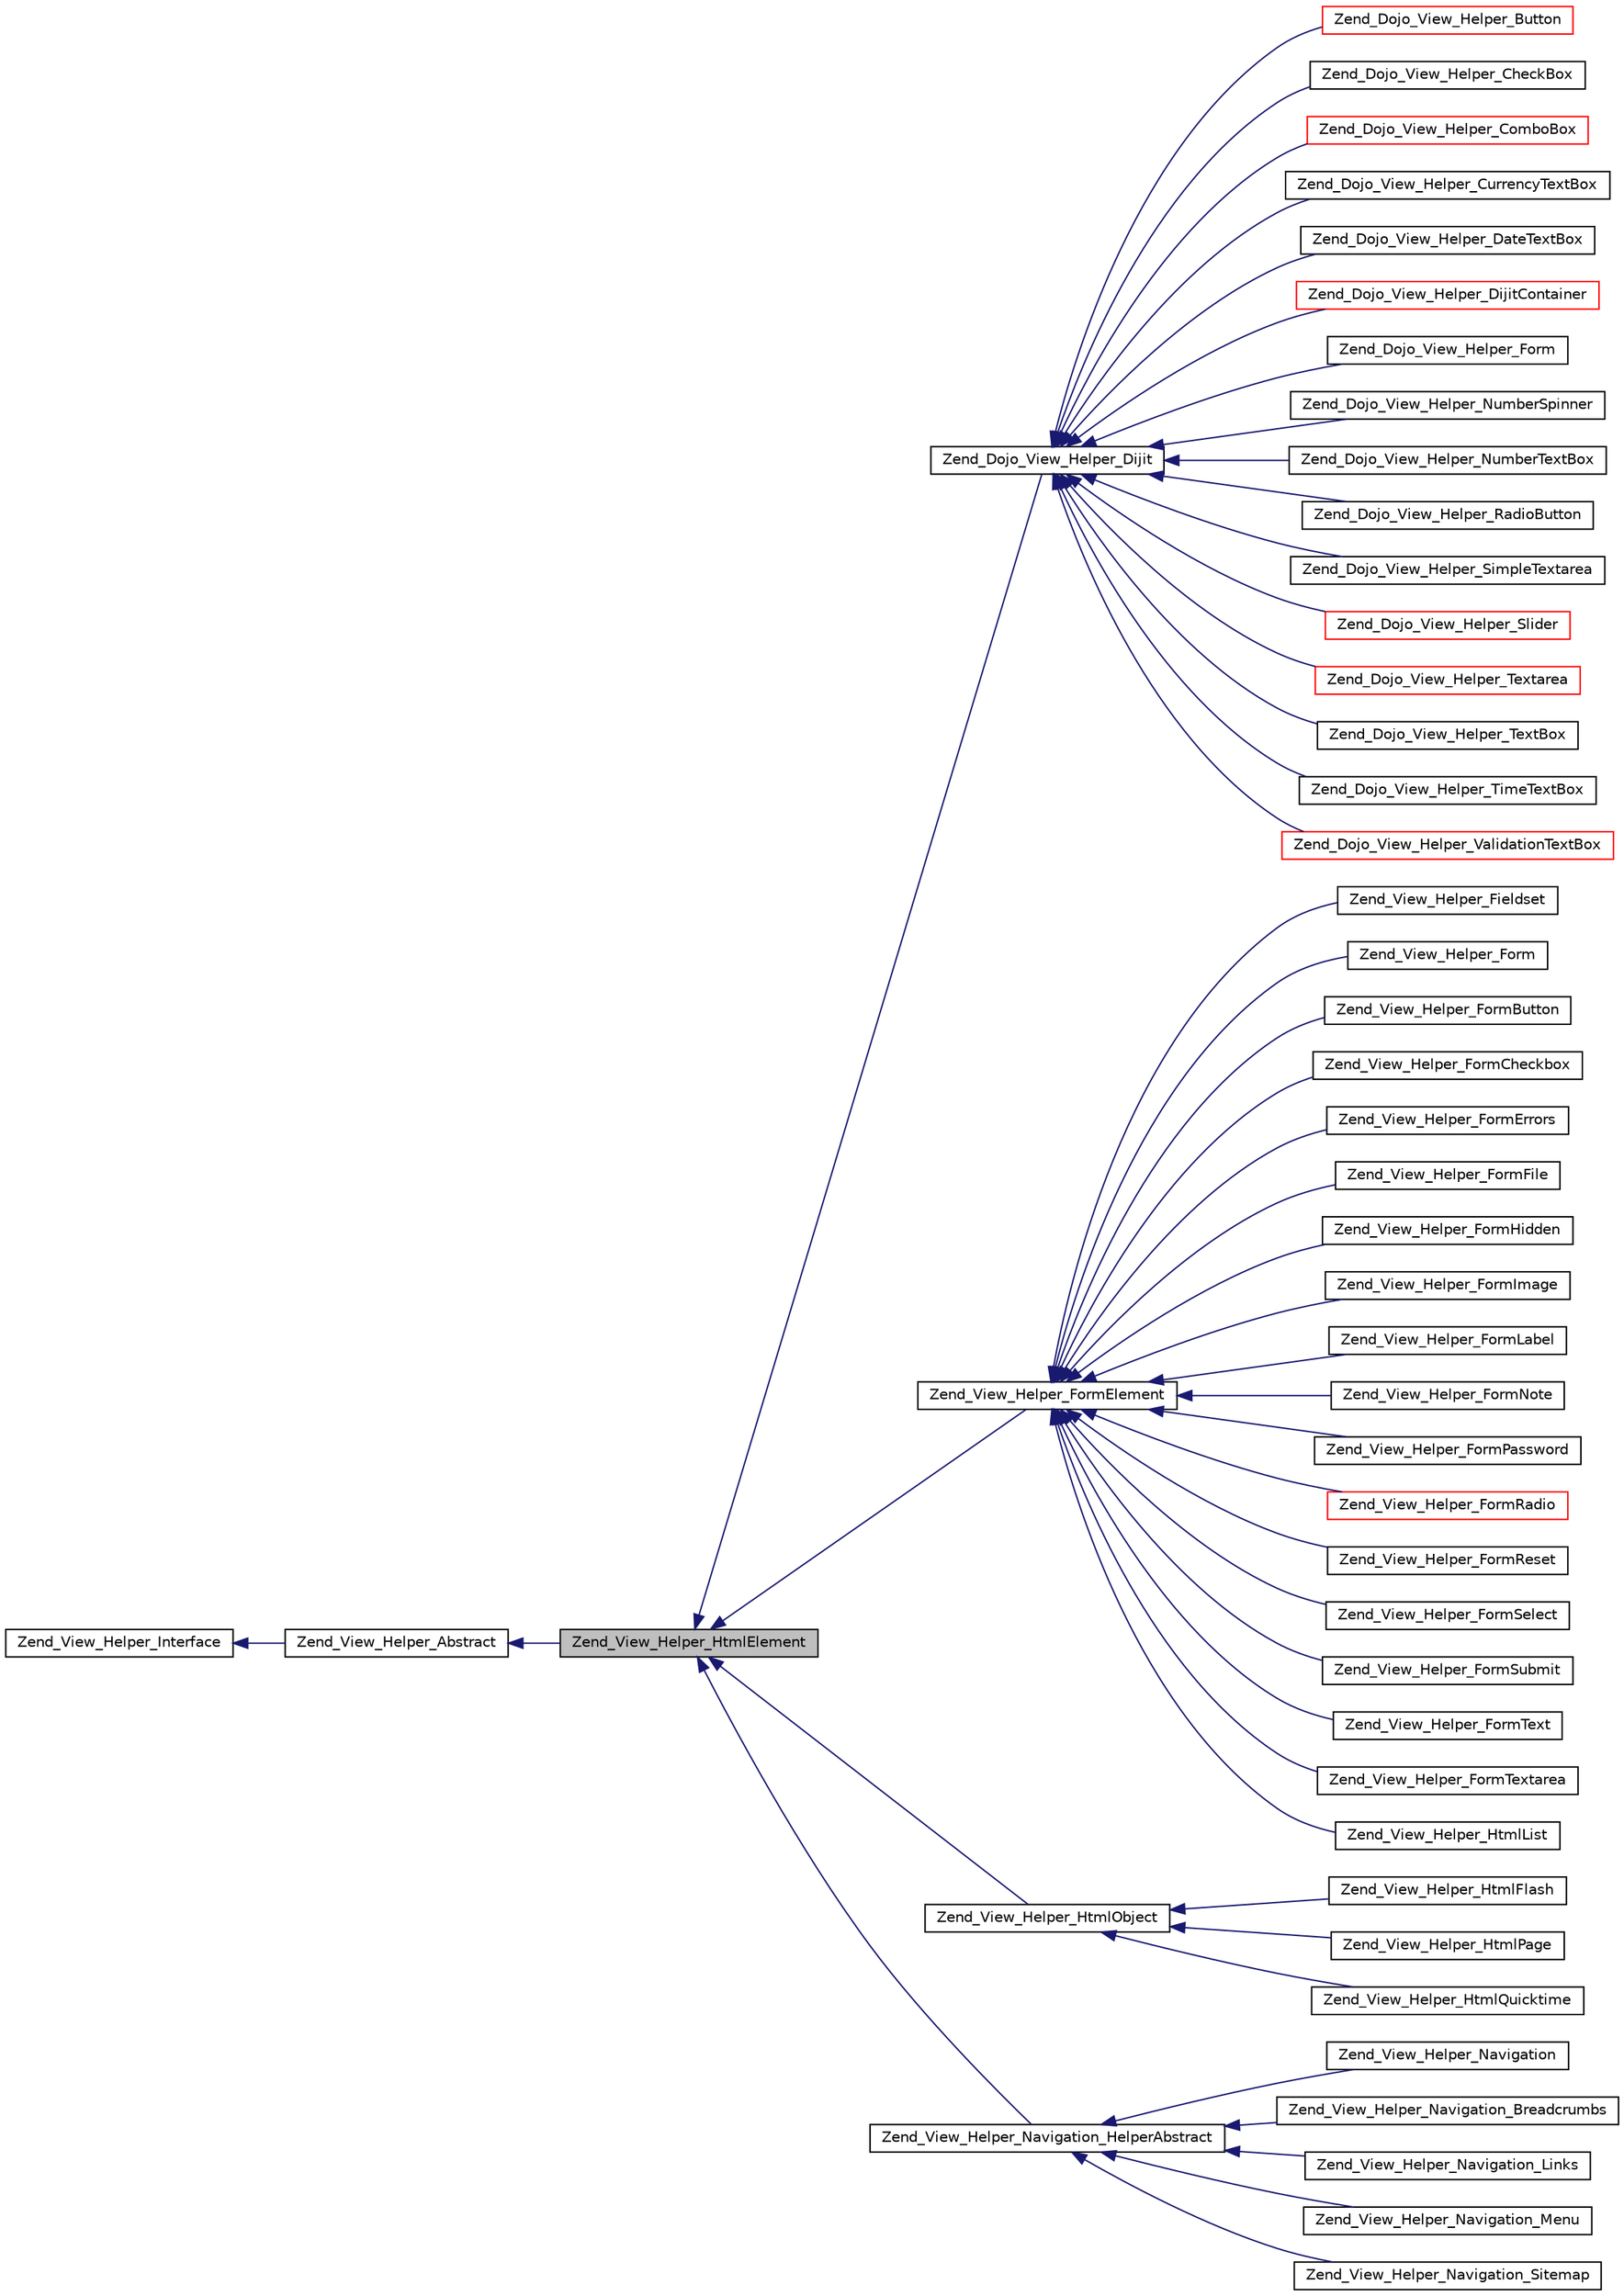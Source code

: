 digraph G
{
  edge [fontname="Helvetica",fontsize="10",labelfontname="Helvetica",labelfontsize="10"];
  node [fontname="Helvetica",fontsize="10",shape=record];
  rankdir="LR";
  Node1 [label="Zend_View_Helper_HtmlElement",height=0.2,width=0.4,color="black", fillcolor="grey75", style="filled" fontcolor="black"];
  Node2 -> Node1 [dir="back",color="midnightblue",fontsize="10",style="solid",fontname="Helvetica"];
  Node2 [label="Zend_View_Helper_Abstract",height=0.2,width=0.4,color="black", fillcolor="white", style="filled",URL="$class_zend___view___helper___abstract.html"];
  Node3 -> Node2 [dir="back",color="midnightblue",fontsize="10",style="solid",fontname="Helvetica"];
  Node3 [label="Zend_View_Helper_Interface",height=0.2,width=0.4,color="black", fillcolor="white", style="filled",URL="$interface_zend___view___helper___interface.html"];
  Node1 -> Node4 [dir="back",color="midnightblue",fontsize="10",style="solid",fontname="Helvetica"];
  Node4 [label="Zend_Dojo_View_Helper_Dijit",height=0.2,width=0.4,color="black", fillcolor="white", style="filled",URL="$class_zend___dojo___view___helper___dijit.html"];
  Node4 -> Node5 [dir="back",color="midnightblue",fontsize="10",style="solid",fontname="Helvetica"];
  Node5 [label="Zend_Dojo_View_Helper_Button",height=0.2,width=0.4,color="red", fillcolor="white", style="filled",URL="$class_zend___dojo___view___helper___button.html"];
  Node4 -> Node6 [dir="back",color="midnightblue",fontsize="10",style="solid",fontname="Helvetica"];
  Node6 [label="Zend_Dojo_View_Helper_CheckBox",height=0.2,width=0.4,color="black", fillcolor="white", style="filled",URL="$class_zend___dojo___view___helper___check_box.html"];
  Node4 -> Node7 [dir="back",color="midnightblue",fontsize="10",style="solid",fontname="Helvetica"];
  Node7 [label="Zend_Dojo_View_Helper_ComboBox",height=0.2,width=0.4,color="red", fillcolor="white", style="filled",URL="$class_zend___dojo___view___helper___combo_box.html"];
  Node4 -> Node8 [dir="back",color="midnightblue",fontsize="10",style="solid",fontname="Helvetica"];
  Node8 [label="Zend_Dojo_View_Helper_CurrencyTextBox",height=0.2,width=0.4,color="black", fillcolor="white", style="filled",URL="$class_zend___dojo___view___helper___currency_text_box.html"];
  Node4 -> Node9 [dir="back",color="midnightblue",fontsize="10",style="solid",fontname="Helvetica"];
  Node9 [label="Zend_Dojo_View_Helper_DateTextBox",height=0.2,width=0.4,color="black", fillcolor="white", style="filled",URL="$class_zend___dojo___view___helper___date_text_box.html"];
  Node4 -> Node10 [dir="back",color="midnightblue",fontsize="10",style="solid",fontname="Helvetica"];
  Node10 [label="Zend_Dojo_View_Helper_DijitContainer",height=0.2,width=0.4,color="red", fillcolor="white", style="filled",URL="$class_zend___dojo___view___helper___dijit_container.html"];
  Node4 -> Node11 [dir="back",color="midnightblue",fontsize="10",style="solid",fontname="Helvetica"];
  Node11 [label="Zend_Dojo_View_Helper_Form",height=0.2,width=0.4,color="black", fillcolor="white", style="filled",URL="$class_zend___dojo___view___helper___form.html"];
  Node4 -> Node12 [dir="back",color="midnightblue",fontsize="10",style="solid",fontname="Helvetica"];
  Node12 [label="Zend_Dojo_View_Helper_NumberSpinner",height=0.2,width=0.4,color="black", fillcolor="white", style="filled",URL="$class_zend___dojo___view___helper___number_spinner.html"];
  Node4 -> Node13 [dir="back",color="midnightblue",fontsize="10",style="solid",fontname="Helvetica"];
  Node13 [label="Zend_Dojo_View_Helper_NumberTextBox",height=0.2,width=0.4,color="black", fillcolor="white", style="filled",URL="$class_zend___dojo___view___helper___number_text_box.html"];
  Node4 -> Node14 [dir="back",color="midnightblue",fontsize="10",style="solid",fontname="Helvetica"];
  Node14 [label="Zend_Dojo_View_Helper_RadioButton",height=0.2,width=0.4,color="black", fillcolor="white", style="filled",URL="$class_zend___dojo___view___helper___radio_button.html"];
  Node4 -> Node15 [dir="back",color="midnightblue",fontsize="10",style="solid",fontname="Helvetica"];
  Node15 [label="Zend_Dojo_View_Helper_SimpleTextarea",height=0.2,width=0.4,color="black", fillcolor="white", style="filled",URL="$class_zend___dojo___view___helper___simple_textarea.html"];
  Node4 -> Node16 [dir="back",color="midnightblue",fontsize="10",style="solid",fontname="Helvetica"];
  Node16 [label="Zend_Dojo_View_Helper_Slider",height=0.2,width=0.4,color="red", fillcolor="white", style="filled",URL="$class_zend___dojo___view___helper___slider.html"];
  Node4 -> Node17 [dir="back",color="midnightblue",fontsize="10",style="solid",fontname="Helvetica"];
  Node17 [label="Zend_Dojo_View_Helper_Textarea",height=0.2,width=0.4,color="red", fillcolor="white", style="filled",URL="$class_zend___dojo___view___helper___textarea.html"];
  Node4 -> Node18 [dir="back",color="midnightblue",fontsize="10",style="solid",fontname="Helvetica"];
  Node18 [label="Zend_Dojo_View_Helper_TextBox",height=0.2,width=0.4,color="black", fillcolor="white", style="filled",URL="$class_zend___dojo___view___helper___text_box.html"];
  Node4 -> Node19 [dir="back",color="midnightblue",fontsize="10",style="solid",fontname="Helvetica"];
  Node19 [label="Zend_Dojo_View_Helper_TimeTextBox",height=0.2,width=0.4,color="black", fillcolor="white", style="filled",URL="$class_zend___dojo___view___helper___time_text_box.html"];
  Node4 -> Node20 [dir="back",color="midnightblue",fontsize="10",style="solid",fontname="Helvetica"];
  Node20 [label="Zend_Dojo_View_Helper_ValidationTextBox",height=0.2,width=0.4,color="red", fillcolor="white", style="filled",URL="$class_zend___dojo___view___helper___validation_text_box.html"];
  Node1 -> Node21 [dir="back",color="midnightblue",fontsize="10",style="solid",fontname="Helvetica"];
  Node21 [label="Zend_View_Helper_FormElement",height=0.2,width=0.4,color="black", fillcolor="white", style="filled",URL="$class_zend___view___helper___form_element.html"];
  Node21 -> Node22 [dir="back",color="midnightblue",fontsize="10",style="solid",fontname="Helvetica"];
  Node22 [label="Zend_View_Helper_Fieldset",height=0.2,width=0.4,color="black", fillcolor="white", style="filled",URL="$class_zend___view___helper___fieldset.html"];
  Node21 -> Node23 [dir="back",color="midnightblue",fontsize="10",style="solid",fontname="Helvetica"];
  Node23 [label="Zend_View_Helper_Form",height=0.2,width=0.4,color="black", fillcolor="white", style="filled",URL="$class_zend___view___helper___form.html"];
  Node21 -> Node24 [dir="back",color="midnightblue",fontsize="10",style="solid",fontname="Helvetica"];
  Node24 [label="Zend_View_Helper_FormButton",height=0.2,width=0.4,color="black", fillcolor="white", style="filled",URL="$class_zend___view___helper___form_button.html"];
  Node21 -> Node25 [dir="back",color="midnightblue",fontsize="10",style="solid",fontname="Helvetica"];
  Node25 [label="Zend_View_Helper_FormCheckbox",height=0.2,width=0.4,color="black", fillcolor="white", style="filled",URL="$class_zend___view___helper___form_checkbox.html"];
  Node21 -> Node26 [dir="back",color="midnightblue",fontsize="10",style="solid",fontname="Helvetica"];
  Node26 [label="Zend_View_Helper_FormErrors",height=0.2,width=0.4,color="black", fillcolor="white", style="filled",URL="$class_zend___view___helper___form_errors.html"];
  Node21 -> Node27 [dir="back",color="midnightblue",fontsize="10",style="solid",fontname="Helvetica"];
  Node27 [label="Zend_View_Helper_FormFile",height=0.2,width=0.4,color="black", fillcolor="white", style="filled",URL="$class_zend___view___helper___form_file.html"];
  Node21 -> Node28 [dir="back",color="midnightblue",fontsize="10",style="solid",fontname="Helvetica"];
  Node28 [label="Zend_View_Helper_FormHidden",height=0.2,width=0.4,color="black", fillcolor="white", style="filled",URL="$class_zend___view___helper___form_hidden.html"];
  Node21 -> Node29 [dir="back",color="midnightblue",fontsize="10",style="solid",fontname="Helvetica"];
  Node29 [label="Zend_View_Helper_FormImage",height=0.2,width=0.4,color="black", fillcolor="white", style="filled",URL="$class_zend___view___helper___form_image.html"];
  Node21 -> Node30 [dir="back",color="midnightblue",fontsize="10",style="solid",fontname="Helvetica"];
  Node30 [label="Zend_View_Helper_FormLabel",height=0.2,width=0.4,color="black", fillcolor="white", style="filled",URL="$class_zend___view___helper___form_label.html"];
  Node21 -> Node31 [dir="back",color="midnightblue",fontsize="10",style="solid",fontname="Helvetica"];
  Node31 [label="Zend_View_Helper_FormNote",height=0.2,width=0.4,color="black", fillcolor="white", style="filled",URL="$class_zend___view___helper___form_note.html"];
  Node21 -> Node32 [dir="back",color="midnightblue",fontsize="10",style="solid",fontname="Helvetica"];
  Node32 [label="Zend_View_Helper_FormPassword",height=0.2,width=0.4,color="black", fillcolor="white", style="filled",URL="$class_zend___view___helper___form_password.html"];
  Node21 -> Node33 [dir="back",color="midnightblue",fontsize="10",style="solid",fontname="Helvetica"];
  Node33 [label="Zend_View_Helper_FormRadio",height=0.2,width=0.4,color="red", fillcolor="white", style="filled",URL="$class_zend___view___helper___form_radio.html"];
  Node21 -> Node34 [dir="back",color="midnightblue",fontsize="10",style="solid",fontname="Helvetica"];
  Node34 [label="Zend_View_Helper_FormReset",height=0.2,width=0.4,color="black", fillcolor="white", style="filled",URL="$class_zend___view___helper___form_reset.html"];
  Node21 -> Node35 [dir="back",color="midnightblue",fontsize="10",style="solid",fontname="Helvetica"];
  Node35 [label="Zend_View_Helper_FormSelect",height=0.2,width=0.4,color="black", fillcolor="white", style="filled",URL="$class_zend___view___helper___form_select.html"];
  Node21 -> Node36 [dir="back",color="midnightblue",fontsize="10",style="solid",fontname="Helvetica"];
  Node36 [label="Zend_View_Helper_FormSubmit",height=0.2,width=0.4,color="black", fillcolor="white", style="filled",URL="$class_zend___view___helper___form_submit.html"];
  Node21 -> Node37 [dir="back",color="midnightblue",fontsize="10",style="solid",fontname="Helvetica"];
  Node37 [label="Zend_View_Helper_FormText",height=0.2,width=0.4,color="black", fillcolor="white", style="filled",URL="$class_zend___view___helper___form_text.html"];
  Node21 -> Node38 [dir="back",color="midnightblue",fontsize="10",style="solid",fontname="Helvetica"];
  Node38 [label="Zend_View_Helper_FormTextarea",height=0.2,width=0.4,color="black", fillcolor="white", style="filled",URL="$class_zend___view___helper___form_textarea.html"];
  Node21 -> Node39 [dir="back",color="midnightblue",fontsize="10",style="solid",fontname="Helvetica"];
  Node39 [label="Zend_View_Helper_HtmlList",height=0.2,width=0.4,color="black", fillcolor="white", style="filled",URL="$class_zend___view___helper___html_list.html"];
  Node1 -> Node40 [dir="back",color="midnightblue",fontsize="10",style="solid",fontname="Helvetica"];
  Node40 [label="Zend_View_Helper_HtmlObject",height=0.2,width=0.4,color="black", fillcolor="white", style="filled",URL="$class_zend___view___helper___html_object.html"];
  Node40 -> Node41 [dir="back",color="midnightblue",fontsize="10",style="solid",fontname="Helvetica"];
  Node41 [label="Zend_View_Helper_HtmlFlash",height=0.2,width=0.4,color="black", fillcolor="white", style="filled",URL="$class_zend___view___helper___html_flash.html"];
  Node40 -> Node42 [dir="back",color="midnightblue",fontsize="10",style="solid",fontname="Helvetica"];
  Node42 [label="Zend_View_Helper_HtmlPage",height=0.2,width=0.4,color="black", fillcolor="white", style="filled",URL="$class_zend___view___helper___html_page.html"];
  Node40 -> Node43 [dir="back",color="midnightblue",fontsize="10",style="solid",fontname="Helvetica"];
  Node43 [label="Zend_View_Helper_HtmlQuicktime",height=0.2,width=0.4,color="black", fillcolor="white", style="filled",URL="$class_zend___view___helper___html_quicktime.html"];
  Node1 -> Node44 [dir="back",color="midnightblue",fontsize="10",style="solid",fontname="Helvetica"];
  Node44 [label="Zend_View_Helper_Navigation_HelperAbstract",height=0.2,width=0.4,color="black", fillcolor="white", style="filled",URL="$class_zend___view___helper___navigation___helper_abstract.html"];
  Node44 -> Node45 [dir="back",color="midnightblue",fontsize="10",style="solid",fontname="Helvetica"];
  Node45 [label="Zend_View_Helper_Navigation",height=0.2,width=0.4,color="black", fillcolor="white", style="filled",URL="$class_zend___view___helper___navigation.html"];
  Node44 -> Node46 [dir="back",color="midnightblue",fontsize="10",style="solid",fontname="Helvetica"];
  Node46 [label="Zend_View_Helper_Navigation_Breadcrumbs",height=0.2,width=0.4,color="black", fillcolor="white", style="filled",URL="$class_zend___view___helper___navigation___breadcrumbs.html"];
  Node44 -> Node47 [dir="back",color="midnightblue",fontsize="10",style="solid",fontname="Helvetica"];
  Node47 [label="Zend_View_Helper_Navigation_Links",height=0.2,width=0.4,color="black", fillcolor="white", style="filled",URL="$class_zend___view___helper___navigation___links.html"];
  Node44 -> Node48 [dir="back",color="midnightblue",fontsize="10",style="solid",fontname="Helvetica"];
  Node48 [label="Zend_View_Helper_Navigation_Menu",height=0.2,width=0.4,color="black", fillcolor="white", style="filled",URL="$class_zend___view___helper___navigation___menu.html"];
  Node44 -> Node49 [dir="back",color="midnightblue",fontsize="10",style="solid",fontname="Helvetica"];
  Node49 [label="Zend_View_Helper_Navigation_Sitemap",height=0.2,width=0.4,color="black", fillcolor="white", style="filled",URL="$class_zend___view___helper___navigation___sitemap.html"];
}
